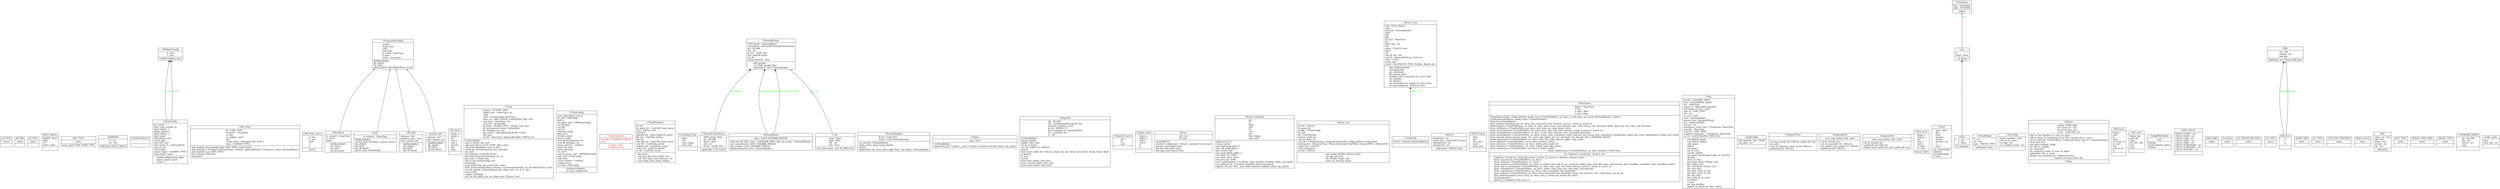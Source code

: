 digraph "classes" {
rankdir=BT
charset="utf-8"
"chan.py.Common.CEnum.AUTYPE" [color="black", fontcolor="black", label=<{AUTYPE|name<br ALIGN="LEFT"/>|}>, shape="record", style="solid"];
"chan.py.Common.CEnum.BI_DIR" [color="black", fontcolor="black", label=<{BI_DIR|name<br ALIGN="LEFT"/>|}>, shape="record", style="solid"];
"chan.py.Common.CEnum.BI_TYPE" [color="black", fontcolor="black", label=<{BI_TYPE|name<br ALIGN="LEFT"/>|}>, shape="record", style="solid"];
"chan.py.Math.BOLL.BOLL_Metric" [color="black", fontcolor="black", label=<{BOLL_Metric|DOWN : float<br ALIGN="LEFT"/>MID<br ALIGN="LEFT"/>UP<br ALIGN="LEFT"/>theta : float<br ALIGN="LEFT"/>|}>, shape="record", style="solid"];
"chan.py.Common.CEnum.BSP_TYPE" [color="black", fontcolor="black", label=<{BSP_TYPE|name<br ALIGN="LEFT"/>|main_type(): BSP_MAIN_TYPE<br ALIGN="LEFT"/>}>, shape="record", style="solid"];
"chan.py.Math.BOLL.BollModel" [color="black", fontcolor="black", label=<{BollModel|N : int<br ALIGN="LEFT"/>arr : list<br ALIGN="LEFT"/>|add(value): BOLL_Metric<br ALIGN="LEFT"/>}>, shape="record", style="solid"];
"chan.py.Plot.AnimatePlotDriver.CAnimateDriver" [color="black", fontcolor="black", label=<{CAnimateDriver|<br ALIGN="LEFT"/>|}>, shape="record", style="solid"];
"chan.py.BuySellPoint.BSPointConfig.CBSPointConfig" [color="black", fontcolor="black", label=<{CBSPointConfig|b_conf<br ALIGN="LEFT"/>s_conf<br ALIGN="LEFT"/>|GetBSConfig(is_buy)<br ALIGN="LEFT"/>}>, shape="record", style="solid"];
"chan.py.BuySellPoint.BS_Point.CBS_Point" [color="black", fontcolor="black", label=<{CBS_Point|bi : LINE_TYPE<br ALIGN="LEFT"/>features : CFeatures<br ALIGN="LEFT"/>is_buy<br ALIGN="LEFT"/>is_segbsp : bool<br ALIGN="LEFT"/>klu<br ALIGN="LEFT"/>relate_bsp1 : Optional['CBS_Point']<br ALIGN="LEFT"/>type : List[BSP_TYPE]<br ALIGN="LEFT"/>|add_another_bsp_prop(bs_type: BSP_TYPE, relate_bsp1)<br ALIGN="LEFT"/>add_feat(inp1: Union[str, Dict[str, float], Dict[str, Optional[float]], 'CFeatures'], inp2: Optional[float])<br ALIGN="LEFT"/>add_type(bs_type: BSP_TYPE)<br ALIGN="LEFT"/>init_common_feature()<br ALIGN="LEFT"/>type2str()<br ALIGN="LEFT"/>}>, shape="record", style="solid"];
"chan.py.Plot.PlotMeta.CBS_Point_meta" [color="black", fontcolor="black", label=<{CBS_Point_meta|is_buy<br ALIGN="LEFT"/>is_seg<br ALIGN="LEFT"/>type<br ALIGN="LEFT"/>x<br ALIGN="LEFT"/>y<br ALIGN="LEFT"/>|desc()<br ALIGN="LEFT"/>}>, shape="record", style="solid"];
"chan.py.DataAPI.BaoStockAPI.CBaoStock" [color="black", fontcolor="black", label=<{CBaoStock|is_connect : NoneType<br ALIGN="LEFT"/>is_stock<br ALIGN="LEFT"/>name<br ALIGN="LEFT"/>|SetBasciInfo()<br ALIGN="LEFT"/>do_close()<br ALIGN="LEFT"/>do_init()<br ALIGN="LEFT"/>get_kl_data()<br ALIGN="LEFT"/>}>, shape="record", style="solid"];
"chan.py.Plot.PlotMeta.CBi_meta" [color="black", fontcolor="black", label=<{CBi_meta|begin_x<br ALIGN="LEFT"/>begin_y<br ALIGN="LEFT"/>dir<br ALIGN="LEFT"/>end_x<br ALIGN="LEFT"/>end_y<br ALIGN="LEFT"/>id_sure<br ALIGN="LEFT"/>idx<br ALIGN="LEFT"/>type<br ALIGN="LEFT"/>|}>, shape="record", style="solid"];
"chan.py.DataAPI.ccxt.CCXT" [color="black", fontcolor="black", label=<{CCXT|is_connect : NoneType<br ALIGN="LEFT"/>|<I>SetBasciInfo</I>()<br ALIGN="LEFT"/>create_item_dict(data, column_name)<br ALIGN="LEFT"/><I>do_close</I>()<br ALIGN="LEFT"/><I>do_init</I>()<br ALIGN="LEFT"/>get_kl_data()<br ALIGN="LEFT"/>parse_time_column(inp)<br ALIGN="LEFT"/>}>, shape="record", style="solid"];
"chan.py.Chan.CChan" [color="black", fontcolor="black", label=<{CChan|autype : AUTYPE, QFQ<br ALIGN="LEFT"/>begin_time : NoneType, str<br ALIGN="LEFT"/>code<br ALIGN="LEFT"/>conf : CChanConfig, NoneType<br ALIGN="LEFT"/>data_src : BAO_STOCK, Union[DATA_SRC, str]<br ALIGN="LEFT"/>end_time : NoneType, str<br ALIGN="LEFT"/>g_kl_iter : defaultdict<br ALIGN="LEFT"/>kl_datas : Dict[KL_TYPE, CKLine_List], dict<br ALIGN="LEFT"/>kl_inconsistent_detail : defaultdict<br ALIGN="LEFT"/>kl_misalign_cnt : int<br ALIGN="LEFT"/>klu_cache : List[Optional[CKLine_Unit]]<br ALIGN="LEFT"/>klu_last_t<br ALIGN="LEFT"/>lv_list : NoneType, Optional[List[KL_TYPE]], list<br ALIGN="LEFT"/>|GetStockAPI()<br ALIGN="LEFT"/>add_lv_iter(lv_idx, iter)<br ALIGN="LEFT"/>add_new_kl(cur_lv: KL_TYPE, kline_unit)<br ALIGN="LEFT"/>check_kl_align(kline_unit, lv_idx)<br ALIGN="LEFT"/>check_kl_consitent(parent_klu, sub_klu)<br ALIGN="LEFT"/>do_init()<br ALIGN="LEFT"/>get_bsp(idx): List[CBS_Point]<br ALIGN="LEFT"/>get_load_stock_iter(stockapi_cls, lv)<br ALIGN="LEFT"/>get_next_lv_klu(lv_idx)<br ALIGN="LEFT"/>init_lv_klu_iter(stockapi_cls)<br ALIGN="LEFT"/>load(step)<br ALIGN="LEFT"/>load_iterator(lv_idx, parent_klu, step)<br ALIGN="LEFT"/>load_stock_data(stockapi_instance: CCommonStockApi, lv): Iterable[CKLine_Unit]<br ALIGN="LEFT"/>set_klu_parent_relation(parent_klu, kline_unit, cur_lv, lv_idx)<br ALIGN="LEFT"/>step_load()<br ALIGN="LEFT"/>trigger_load(inp)<br ALIGN="LEFT"/>try_set_klu_idx(lv_idx: int, kline_unit: CKLine_Unit)<br ALIGN="LEFT"/>}>, shape="record", style="solid"];
"chan.py.ChanConfig.CChanConfig" [color="black", fontcolor="black", label=<{CChanConfig|auto_skip_illegal_sub_lv<br ALIGN="LEFT"/>bi_conf : CBiConfig<br ALIGN="LEFT"/>boll_n<br ALIGN="LEFT"/>bs_point_conf : CBSPointConfig<br ALIGN="LEFT"/>cal_demark<br ALIGN="LEFT"/>cal_kdj<br ALIGN="LEFT"/>cal_rsi<br ALIGN="LEFT"/>demark_config<br ALIGN="LEFT"/>kdj_cycle<br ALIGN="LEFT"/>kl_data_check<br ALIGN="LEFT"/>macd_config<br ALIGN="LEFT"/>max_kl_inconsistent_cnt<br ALIGN="LEFT"/>max_kl_misalgin_cnt<br ALIGN="LEFT"/>mean_metrics : List[int]<br ALIGN="LEFT"/>print_err_time<br ALIGN="LEFT"/>print_warning<br ALIGN="LEFT"/>rsi_cycle<br ALIGN="LEFT"/>seg_bs_point_conf : CBSPointConfig<br ALIGN="LEFT"/>seg_conf : CSegConfig<br ALIGN="LEFT"/>skip_step<br ALIGN="LEFT"/>trend_metrics : List[int]<br ALIGN="LEFT"/>trigger_step<br ALIGN="LEFT"/>zs_conf : CZSConfig<br ALIGN="LEFT"/>|GetMetricModel()<br ALIGN="LEFT"/>set_bsp_config(conf)<br ALIGN="LEFT"/>}>, shape="record", style="solid"];
"chan.py.Common.ChanException.CChanException" [color="black", fontcolor="red", label=<{CChanException|errcode : COMMON_ERROR<br ALIGN="LEFT"/>msg<br ALIGN="LEFT"/>|is_chan_err()<br ALIGN="LEFT"/>is_kldata_err()<br ALIGN="LEFT"/>}>, shape="record", style="solid"];
"chan.py.Plot.PlotMeta.CChanPlotMeta" [color="black", fontcolor="black", label=<{CChanPlotMeta|bi_list<br ALIGN="LEFT"/>bs_point_lst : List[CBS_Point_meta]<br ALIGN="LEFT"/>data : CKLine_List<br ALIGN="LEFT"/>datetick<br ALIGN="LEFT"/>eigenfx_lst : List[CEigenFX_meta]<br ALIGN="LEFT"/>klc_list : List[Cklc_meta]<br ALIGN="LEFT"/>klu_len<br ALIGN="LEFT"/>seg_bsp_lst : List[CBS_Point_meta]<br ALIGN="LEFT"/>seg_list : List[CSeg_meta]<br ALIGN="LEFT"/>segseg_list : List[CSeg_meta]<br ALIGN="LEFT"/>segzs_lst : List[CZS_meta]<br ALIGN="LEFT"/>zs_lst : List[CZS_meta]<br ALIGN="LEFT"/>|klu_iter()<br ALIGN="LEFT"/>sub_last_kbi_start_idx(bi_cnt)<br ALIGN="LEFT"/>sub_last_kseg_start_idx(seg_cnt)<br ALIGN="LEFT"/>sub_range_start_idx(x_range)<br ALIGN="LEFT"/>}>, shape="record", style="solid"];
"chan.py.Combiner.Combine_Item.CCombine_Item" [color="black", fontcolor="black", label=<{CCombine_Item|high<br ALIGN="LEFT"/>low<br ALIGN="LEFT"/>time_begin<br ALIGN="LEFT"/>time_end<br ALIGN="LEFT"/>|}>, shape="record", style="solid"];
"chan.py.DataAPI.CommonStockAPI.CCommonStockApi" [color="black", fontcolor="black", label=<{CCommonStockApi|autype<br ALIGN="LEFT"/>begin_date<br ALIGN="LEFT"/>code<br ALIGN="LEFT"/>end_date<br ALIGN="LEFT"/>is_stock : NoneType<br ALIGN="LEFT"/>k_type<br ALIGN="LEFT"/>name : NoneType<br ALIGN="LEFT"/>|<I>SetBasciInfo</I>()<br ALIGN="LEFT"/><I>do_close</I>()<br ALIGN="LEFT"/><I>do_init</I>()<br ALIGN="LEFT"/><I>get_kl_data</I>(): Iterable[CKLine_Unit]<br ALIGN="LEFT"/>}>, shape="record", style="solid"];
"chan.py.Math.Demark.CDemarkCountdown" [color="black", fontcolor="black", label=<{CDemarkCountdown|TDST_peak : float<br ALIGN="LEFT"/>dir : BI_DIR<br ALIGN="LEFT"/>finish : bool<br ALIGN="LEFT"/>idx : int<br ALIGN="LEFT"/>kl_list : List[C_KL]<br ALIGN="LEFT"/>|update(kl: C_KL): bool<br ALIGN="LEFT"/>}>, shape="record", style="solid"];
"chan.py.Math.Demark.CDemarkEngine" [color="black", fontcolor="black", label=<{CDemarkEngine|kl_lst : List[C_KL]<br ALIGN="LEFT"/>series : List[CDemarkSetup]<br ALIGN="LEFT"/>|cal_result(): CDemarkIndex<br ALIGN="LEFT"/>clean_series_from_setup_finish()<br ALIGN="LEFT"/>clear()<br ALIGN="LEFT"/>update(idx: int, close: float, high: float, low: float): CDemarkIndex<br ALIGN="LEFT"/>}>, shape="record", style="solid"];
"chan.py.Math.Demark.CDemarkIndex" [color="black", fontcolor="black", label=<{CDemarkIndex|data : List[T_DEMARK_INDEX]<br ALIGN="LEFT"/>|add(_dir: BI_DIR, _type: T_DEMARK_TYPE, idx: int, series: 'CDemarkSetup')<br ALIGN="LEFT"/>get_countdown(): List[T_DEMARK_INDEX]<br ALIGN="LEFT"/>get_setup(): List[T_DEMARK_INDEX]<br ALIGN="LEFT"/>update(demark_index: 'CDemarkIndex')<br ALIGN="LEFT"/>}>, shape="record", style="solid"];
"chan.py.Math.Demark.CDemarkSetup" [color="black", fontcolor="black", label=<{CDemarkSetup|TDST_peak : Optional[float]<br ALIGN="LEFT"/>countdown : Optional[CDemarkCountdown]<br ALIGN="LEFT"/>dir : BI_DIR<br ALIGN="LEFT"/>idx : int<br ALIGN="LEFT"/>kl_list : List[C_KL]<br ALIGN="LEFT"/>last_demark_index<br ALIGN="LEFT"/>pre_kl<br ALIGN="LEFT"/>setup_finished : bool<br ALIGN="LEFT"/>|add_setup()<br ALIGN="LEFT"/>cal_TDST_peak(): float<br ALIGN="LEFT"/>update(kl: C_KL): CDemarkIndex<br ALIGN="LEFT"/>}>, shape="record", style="solid"];
"chan.py.Seg.Eigen.CEigen" [color="black", fontcolor="black", label=<{CEigen|gap : bool<br ALIGN="LEFT"/>|GetPeakBiIdx()<br ALIGN="LEFT"/>update_fx(_pre: 'CEigen', _next: 'CEigen', exclude_included, allow_top_equal)<br ALIGN="LEFT"/>}>, shape="record", style="solid"];
"chan.py.Seg.EigenFX.CEigenFX" [color="black", fontcolor="black", label=<{CEigenFX|dir : BI_DIR<br ALIGN="LEFT"/>ele : List[Optional[CEigen]], list<br ALIGN="LEFT"/>exclude_included : bool<br ALIGN="LEFT"/>kl_dir : DOWN, UP<br ALIGN="LEFT"/>last_evidence_bi : Optional[CBi]<br ALIGN="LEFT"/>lst : List[CBi], list<br ALIGN="LEFT"/>lv : BI<br ALIGN="LEFT"/>|GetPeakBiIdx()<br ALIGN="LEFT"/>actual_break()<br ALIGN="LEFT"/>add(bi: CBi): bool<br ALIGN="LEFT"/>all_bi_is_sure()<br ALIGN="LEFT"/>can_be_end(bi_lst: CBiList)<br ALIGN="LEFT"/>clear()<br ALIGN="LEFT"/>find_revert_fx(bi_list: CBiList, begin_idx: int, thred_value: float, break_thred: float)<br ALIGN="LEFT"/>is_down()<br ALIGN="LEFT"/>is_up()<br ALIGN="LEFT"/>reset()<br ALIGN="LEFT"/>treat_first_ele(bi: CBi): bool<br ALIGN="LEFT"/>treat_second_ele(bi: CBi): bool<br ALIGN="LEFT"/>treat_third_ele(bi: CBi): bool<br ALIGN="LEFT"/>}>, shape="record", style="solid"];
"chan.py.Plot.PlotMeta.CEigenFX_meta" [color="black", fontcolor="black", label=<{CEigenFX_meta|ele<br ALIGN="LEFT"/>fx<br ALIGN="LEFT"/>gap<br ALIGN="LEFT"/>|}>, shape="record", style="solid"];
"chan.py.Plot.PlotMeta.CEigen_meta" [color="black", fontcolor="black", label=<{CEigen_meta|begin_x<br ALIGN="LEFT"/>begin_y<br ALIGN="LEFT"/>end_x<br ALIGN="LEFT"/>end_y<br ALIGN="LEFT"/>h<br ALIGN="LEFT"/>w<br ALIGN="LEFT"/>|}>, shape="record", style="solid"];
"chan.py.KLine.KLine.CKLine" [color="black", fontcolor="black", label=<{CKLine|idx : int<br ALIGN="LEFT"/>kl_type<br ALIGN="LEFT"/>|GetSubKLC()<br ALIGN="LEFT"/>check_fx_valid(item2: 'CKLine', method, for_virtual)<br ALIGN="LEFT"/>get_klu_max_high(): float<br ALIGN="LEFT"/>get_klu_min_low(): float<br ALIGN="LEFT"/>has_gap_with_next(): bool<br ALIGN="LEFT"/>}>, shape="record", style="solid"];
"chan.py.Combiner.KLine_Combiner.CKLine_Combiner" [color="black", fontcolor="black", label=<{CKLine_Combiner|dir<br ALIGN="LEFT"/>fx<br ALIGN="LEFT"/>high<br ALIGN="LEFT"/>low<br ALIGN="LEFT"/>lst<br ALIGN="LEFT"/>next<br ALIGN="LEFT"/>pre<br ALIGN="LEFT"/>time_begin<br ALIGN="LEFT"/>time_end<br ALIGN="LEFT"/>|add(unit_kl: T)<br ALIGN="LEFT"/>clean_cache()<br ALIGN="LEFT"/>get_high_peak_klu(): T<br ALIGN="LEFT"/>get_low_peak_klu(): T<br ALIGN="LEFT"/>get_next(): Self<br ALIGN="LEFT"/>get_peak_klu(is_high): T<br ALIGN="LEFT"/>set_fx(fx: FX_TYPE)<br ALIGN="LEFT"/>set_next(_next: Self)<br ALIGN="LEFT"/>set_pre(_pre: Self)<br ALIGN="LEFT"/>test_combine(item: CCombine_Item, exclude_included, allow_top_equal)<br ALIGN="LEFT"/>try_add(unit_kl: T, exclude_included, allow_top_equal)<br ALIGN="LEFT"/>update_fx(_pre: Self, _next: Self, exclude_included, allow_top_equal)<br ALIGN="LEFT"/>}>, shape="record", style="solid"];
"chan.py.KLine.KLine_List.CKLine_List" [color="black", fontcolor="black", label=<{CKLine_List|bi_list : CBiList<br ALIGN="LEFT"/>bs_point_lst<br ALIGN="LEFT"/>config : CChanConfig<br ALIGN="LEFT"/>kl_type<br ALIGN="LEFT"/>lst : List[CKLine]<br ALIGN="LEFT"/>metric_model_lst<br ALIGN="LEFT"/>seg_bs_point_lst<br ALIGN="LEFT"/>seg_list : CSegListChan, CSegListComm[CBi], CSegListDYH, CSegListDef<br ALIGN="LEFT"/>segseg_list : CSegListChan, CSegListComm[CSeg[CBi]], CSegListDYH, CSegListDef<br ALIGN="LEFT"/>segzs_list : CZSList<br ALIGN="LEFT"/>step_calculation<br ALIGN="LEFT"/>zs_list : CZSList<br ALIGN="LEFT"/>|add_single_klu(klu: CKLine_Unit)<br ALIGN="LEFT"/>cal_seg_and_zs()<br ALIGN="LEFT"/>klu_iter(klc_begin_idx)<br ALIGN="LEFT"/>need_cal_step_by_step()<br ALIGN="LEFT"/>}>, shape="record", style="solid"];
"chan.py.KLine.KLine_Unit.CKLine_Unit" [color="black", fontcolor="black", label=<{CKLine_Unit|boll : BOLL_Metric<br ALIGN="LEFT"/>close<br ALIGN="LEFT"/>demark : CDemarkIndex<br ALIGN="LEFT"/>high<br ALIGN="LEFT"/>idx<br ALIGN="LEFT"/>kdj<br ALIGN="LEFT"/>kl_type : NoneType<br ALIGN="LEFT"/>klc<br ALIGN="LEFT"/>limit_flag : int<br ALIGN="LEFT"/>low<br ALIGN="LEFT"/>macd : CMACD_item<br ALIGN="LEFT"/>open<br ALIGN="LEFT"/>rsi<br ALIGN="LEFT"/>sub_kl_list : list<br ALIGN="LEFT"/>sup_kl : Optional[CKLine_Unit], str<br ALIGN="LEFT"/>time : CTime<br ALIGN="LEFT"/>trade_info<br ALIGN="LEFT"/>trend : Dict[TREND_TYPE, Dict[int, float]], dict<br ALIGN="LEFT"/>|add_children(child)<br ALIGN="LEFT"/>check(autofix)<br ALIGN="LEFT"/>get_children()<br ALIGN="LEFT"/>get_parent_klc()<br ALIGN="LEFT"/>include_sub_lv_time(sub_lv_t: str): bool<br ALIGN="LEFT"/>set_idx(idx)<br ALIGN="LEFT"/>set_klc(klc)<br ALIGN="LEFT"/>set_metric(metric_model_lst: list): None<br ALIGN="LEFT"/>set_parent(parent: 'CKLine_Unit')<br ALIGN="LEFT"/>}>, shape="record", style="solid"];
"chan.py.Math.MACD.CMACD" [color="black", fontcolor="black", label=<{CMACD|fastperiod : int<br ALIGN="LEFT"/>macd_info : List[CMACD_item]<br ALIGN="LEFT"/>signalperiod : int<br ALIGN="LEFT"/>slowperiod : int<br ALIGN="LEFT"/>|add(value): CMACD_item<br ALIGN="LEFT"/>}>, shape="record", style="solid"];
"chan.py.Math.MACD.CMACD_item" [color="black", fontcolor="black", label=<{CMACD_item|DEA<br ALIGN="LEFT"/>DIF<br ALIGN="LEFT"/>fast_ema<br ALIGN="LEFT"/>macd<br ALIGN="LEFT"/>slow_ema<br ALIGN="LEFT"/>|}>, shape="record", style="solid"];
"chan.py.Plot.PlotDriver.CPlotDriver" [color="black", fontcolor="black", label=<{CPlotDriver|figure : NoneType<br ALIGN="LEFT"/>lv_lst<br ALIGN="LEFT"/>y_max : float<br ALIGN="LEFT"/>y_min : float<br ALIGN="LEFT"/>|DrawElement(plot_config: Dict[str, bool], meta: CChanPlotMeta, ax: Axes, lv, plot_para, ax_macd: Optional[Axes], x_limits)<br ALIGN="LEFT"/>GetRealXrange(figure_config, meta: CChanPlotMeta)<br ALIGN="LEFT"/>ShowDrawFuncHelper()<br ALIGN="LEFT"/>bsp_common_draw(bsp_list, ax: Axes, buy_color, sell_color, fontsize, arrow_l, arrow_h, arrow_w)<br ALIGN="LEFT"/>draw_bi(meta: CChanPlotMeta, ax: Axes, lv, color, show_num, num_fontsize, num_color, sub_lv_cnt, facecolor, alpha, disp_end, end_color, end_fontsize)<br ALIGN="LEFT"/>draw_boll(meta: CChanPlotMeta, ax: Axes, mid_color, up_color, down_color)<br ALIGN="LEFT"/>draw_bs_point(meta: CChanPlotMeta, ax: Axes, buy_color, sell_color, fontsize, arrow_l, arrow_h, arrow_w)<br ALIGN="LEFT"/>draw_channel(meta: CChanPlotMeta, ax: Axes, T, top_color, bottom_color, linewidth, linestyle)<br ALIGN="LEFT"/>draw_demark(meta: CChanPlotMeta, ax: Axes, setup_color, countdown_color, fontsize, min_setup, max_countdown_background, begin_line_color: Optional[str], begin_line_style)<br ALIGN="LEFT"/>draw_demark_begin_line(ax, begin_line_color, plot_begin_set: set, linestyle: str, demark_idx: T_DEMARK_INDEX)<br ALIGN="LEFT"/>draw_eigen(meta: CChanPlotMeta, ax: Axes, color_top, color_bottom, aplha, only_peak)<br ALIGN="LEFT"/>draw_kdj(meta: CChanPlotMeta, ax, k_color, d_color, j_color)<br ALIGN="LEFT"/>draw_klc(meta: CChanPlotMeta, ax: Axes, width, plot_single_kl)<br ALIGN="LEFT"/>draw_klu(meta: CChanPlotMeta, ax: Axes, width, rugd, plot_mode)<br ALIGN="LEFT"/>draw_macd(meta: CChanPlotMeta, ax: Axes, x_limits, width)<br ALIGN="LEFT"/>draw_marker(meta: CChanPlotMeta, ax: Axes, markers: Dict[CTime | str, Tuple[str, Literal['up', 'down'], str] | Tuple[str, Literal['up', 'down']]], arrow_l, arrow_h_r, arrow_w, fontsize, default_color)<br ALIGN="LEFT"/>draw_mean(meta: CChanPlotMeta, ax: Axes)<br ALIGN="LEFT"/>draw_rsi(meta: CChanPlotMeta, ax, color)<br ALIGN="LEFT"/>draw_seg(meta: CChanPlotMeta, ax: Axes, lv, width, color, sub_lv_cnt, facecolor, alpha, disp_end, end_color, end_fontsize, plot_trendline, trendline_color, trendline_width)<br ALIGN="LEFT"/>draw_seg_bs_point(meta: CChanPlotMeta, ax: Axes, buy_color, sell_color, fontsize, arrow_l, arrow_h, arrow_w)<br ALIGN="LEFT"/>draw_segseg(meta: CChanPlotMeta, ax: Axes, width, color, disp_end, end_color, end_fontsize)<br ALIGN="LEFT"/>draw_segzs(meta: CChanPlotMeta, ax: Axes, color, linewidth, sub_linewidth)<br ALIGN="LEFT"/>draw_zs(meta: CChanPlotMeta, ax: Axes, color, linewidth, sub_linewidth, show_text, fontsize, text_color, draw_one_bi_zs)<br ALIGN="LEFT"/>plot_closeAction(plot_cover, cbsp, ax: Axes, text_y, arrow_len, arrow_dir, color)<br ALIGN="LEFT"/>save2img(path)<br ALIGN="LEFT"/>update_y_range(text_box, text_y)<br ALIGN="LEFT"/>}>, shape="record", style="solid"];
"chan.py.BuySellPoint.BSPointConfig.CPointConfig" [color="black", fontcolor="black", label=<{CPointConfig|bs1_peak<br ALIGN="LEFT"/>bsp1_only_multibi_zs<br ALIGN="LEFT"/>bsp2_follow_1<br ALIGN="LEFT"/>bsp2s_follow_2<br ALIGN="LEFT"/>bsp3_follow_1<br ALIGN="LEFT"/>bsp3_peak<br ALIGN="LEFT"/>divergence_rate<br ALIGN="LEFT"/>macd_algo<br ALIGN="LEFT"/>max_bs2_rate<br ALIGN="LEFT"/>max_bsp2s_lv : Optional[int]<br ALIGN="LEFT"/>min_zs_cnt<br ALIGN="LEFT"/>strict_bsp3<br ALIGN="LEFT"/>target_types : List[BSP_TYPE]<br ALIGN="LEFT"/>tmp_target_types<br ALIGN="LEFT"/>|SetMacdAlgo(macd_algo)<br ALIGN="LEFT"/>parse_target_type()<br ALIGN="LEFT"/>set(k, v)<br ALIGN="LEFT"/>}>, shape="record", style="solid"];
"chan.py.DataAPI.csvAPI.CSV_API" [color="black", fontcolor="black", label=<{CSV_API|columns : list<br ALIGN="LEFT"/>headers_exist : bool<br ALIGN="LEFT"/>time_column_idx<br ALIGN="LEFT"/>|<I>SetBasciInfo</I>()<br ALIGN="LEFT"/><I>do_close</I>()<br ALIGN="LEFT"/><I>do_init</I>()<br ALIGN="LEFT"/>get_kl_data()<br ALIGN="LEFT"/>}>, shape="record", style="solid"];
"chan.py.Seg.Seg.CSeg" [color="black", fontcolor="black", label=<{CSeg|bi_list : List[LINE_TYPE]<br ALIGN="LEFT"/>bsp : Optional[CBS_Point]<br ALIGN="LEFT"/>dir : NoneType<br ALIGN="LEFT"/>eigen_fx : Optional[CEigenFX]<br ALIGN="LEFT"/>ele_inside_is_sure : bool<br ALIGN="LEFT"/>end_bi : LINE_TYPE<br ALIGN="LEFT"/>idx : int<br ALIGN="LEFT"/>is_sure : bool<br ALIGN="LEFT"/>next : Optional[Self]<br ALIGN="LEFT"/>parent_seg : Optional[CSeg]<br ALIGN="LEFT"/>pre : Optional[Self]<br ALIGN="LEFT"/>reason : str<br ALIGN="LEFT"/>resistance_trend_line : CTrendLine, NoneType<br ALIGN="LEFT"/>seg_idx : NoneType<br ALIGN="LEFT"/>start_bi : LINE_TYPE<br ALIGN="LEFT"/>support_trend_line : CTrendLine, NoneType<br ALIGN="LEFT"/>zs_lst : List[CZS[LINE_TYPE]], list<br ALIGN="LEFT"/>|Cal_MACD_amp()<br ALIGN="LEFT"/>Cal_MACD_slope()<br ALIGN="LEFT"/>add_zs(zs)<br ALIGN="LEFT"/>amp()<br ALIGN="LEFT"/>cal_amp()<br ALIGN="LEFT"/>cal_bi_cnt()<br ALIGN="LEFT"/>cal_klu_slope()<br ALIGN="LEFT"/>cal_macd_metric(macd_algo, is_reverse)<br ALIGN="LEFT"/>check()<br ALIGN="LEFT"/>clear_zs_lst()<br ALIGN="LEFT"/>get_begin_klu(): CKLine_Unit<br ALIGN="LEFT"/>get_begin_val()<br ALIGN="LEFT"/>get_end_klu(): CKLine_Unit<br ALIGN="LEFT"/>get_end_val()<br ALIGN="LEFT"/>get_final_multi_bi_zs()<br ALIGN="LEFT"/>get_first_multi_bi_zs()<br ALIGN="LEFT"/>get_klu_cnt()<br ALIGN="LEFT"/>get_multi_bi_zs_cnt()<br ALIGN="LEFT"/>is_down()<br ALIGN="LEFT"/>is_up()<br ALIGN="LEFT"/>set_seg_idx(idx)<br ALIGN="LEFT"/>update_bi_list(bi_lst, idx1, idx2)<br ALIGN="LEFT"/>}>, shape="record", style="solid"];
"chan.py.Seg.SegConfig.CSegConfig" [color="black", fontcolor="black", label=<{CSegConfig|left_method : ALL, PEAK<br ALIGN="LEFT"/>seg_algo : str<br ALIGN="LEFT"/>|}>, shape="record", style="solid"];
"chan.py.Seg.SegListChan.CSegListChan" [color="black", fontcolor="black", label=<{CSegListChan|<br ALIGN="LEFT"/>|cal_seg_sure(bi_lst: CBiList, begin_idx: int)<br ALIGN="LEFT"/>do_init()<br ALIGN="LEFT"/>treat_fx_eigen(fx_eigen, bi_lst: CBiList)<br ALIGN="LEFT"/>update(bi_lst: CBiList)<br ALIGN="LEFT"/>}>, shape="record", style="solid"];
"chan.py.Seg.SegListDYH.CSegListDYH" [color="black", fontcolor="black", label=<{CSegListDYH|sure_seg_update_end : bool<br ALIGN="LEFT"/>|cal_bi_sure(bi_lst)<br ALIGN="LEFT"/>cal_bi_unsure(bi_lst: CBiList)<br ALIGN="LEFT"/>try_update_last_seg(bi_lst: CBiList)<br ALIGN="LEFT"/>update(bi_lst: CBiList)<br ALIGN="LEFT"/>}>, shape="record", style="solid"];
"chan.py.Seg.SegListDef.CSegListDef" [color="black", fontcolor="black", label=<{CSegListDef|sure_seg_update_end : bool<br ALIGN="LEFT"/>|cal_bi_sure(bi_lst)<br ALIGN="LEFT"/>update(bi_lst: CBiList)<br ALIGN="LEFT"/>update_last_end(bi_lst, new_endbi_idx: int)<br ALIGN="LEFT"/>}>, shape="record", style="solid"];
"chan.py.Plot.PlotMeta.CSeg_meta" [color="black", fontcolor="black", label=<{CSeg_meta|begin_x<br ALIGN="LEFT"/>begin_y<br ALIGN="LEFT"/>dir<br ALIGN="LEFT"/>end_x<br ALIGN="LEFT"/>end_y<br ALIGN="LEFT"/>is_sure<br ALIGN="LEFT"/>tl : dict<br ALIGN="LEFT"/>|format_tl(tl)<br ALIGN="LEFT"/>}>, shape="record", style="solid"];
"chan.py.Common.CTime.CTime" [color="black", fontcolor="black", label=<{CTime|auto : bool<br ALIGN="LEFT"/>day<br ALIGN="LEFT"/>hour<br ALIGN="LEFT"/>minute<br ALIGN="LEFT"/>month<br ALIGN="LEFT"/>second : int<br ALIGN="LEFT"/>ts<br ALIGN="LEFT"/>year<br ALIGN="LEFT"/>|set_timestamp()<br ALIGN="LEFT"/>toDate()<br ALIGN="LEFT"/>toDateStr(splt)<br ALIGN="LEFT"/>to_str()<br ALIGN="LEFT"/>}>, shape="record", style="solid"];
"chan.py.KLine.TradeInfo.CTradeInfo" [color="black", fontcolor="black", label=<{CTradeInfo|metric : Dict[str, Optional[float]]<br ALIGN="LEFT"/>|}>, shape="record", style="solid"];
"chan.py.Math.TrendLine.CTrendLine" [color="black", fontcolor="black", label=<{CTrendLine|line : NoneType<br ALIGN="LEFT"/>side : OUTSIDE<br ALIGN="LEFT"/>|cal(lst)<br ALIGN="LEFT"/>}>, shape="record", style="solid"];
"chan.py.Math.TrendModel.CTrendModel" [color="black", fontcolor="black", label=<{CTrendModel|T : int<br ALIGN="LEFT"/>arr : list<br ALIGN="LEFT"/>type : TREND_TYPE<br ALIGN="LEFT"/>|add(value): float<br ALIGN="LEFT"/>}>, shape="record", style="solid"];
"chan.py.ZS.ZSConfig.CZSConfig" [color="black", fontcolor="black", label=<{CZSConfig|need_combine : bool<br ALIGN="LEFT"/>one_bi_zs : bool<br ALIGN="LEFT"/>zs_algo : str<br ALIGN="LEFT"/>zs_combine_mode : str<br ALIGN="LEFT"/>|}>, shape="record", style="solid"];
"chan.py.ZS.ZSList.CZSList" [color="black", fontcolor="black", label=<{CZSList|config : CZSConfig<br ALIGN="LEFT"/>free_item_lst : list<br ALIGN="LEFT"/>last_sure_pos : int<br ALIGN="LEFT"/>zs_lst : List[CZS], list<br ALIGN="LEFT"/>|add_to_free_lst(item, is_sure, zs_algo)<br ALIGN="LEFT"/>add_zs_from_bi_range(seg_bi_lst: list, seg_dir, seg_is_sure)<br ALIGN="LEFT"/>cal_bi_zs(bi_lst: Union[CBiList, CSegListComm], seg_lst: CSegListComm)<br ALIGN="LEFT"/>clear_free_lst()<br ALIGN="LEFT"/>seg_need_cal(seg: CSeg)<br ALIGN="LEFT"/>try_add_to_end(bi)<br ALIGN="LEFT"/>try_combine()<br ALIGN="LEFT"/>try_construct_zs(lst, is_sure, zs_algo)<br ALIGN="LEFT"/>update(bi: CBi, is_sure)<br ALIGN="LEFT"/>update_last_pos(seg_list: CSegListComm)<br ALIGN="LEFT"/>update_overseg_zs(bi: CBi | CSeg)<br ALIGN="LEFT"/>}>, shape="record", style="solid"];
"chan.py.Plot.PlotMeta.CZS_meta" [color="black", fontcolor="black", label=<{CZS_meta|begin<br ALIGN="LEFT"/>end<br ALIGN="LEFT"/>h<br ALIGN="LEFT"/>high<br ALIGN="LEFT"/>is_onebi_zs<br ALIGN="LEFT"/>is_sure<br ALIGN="LEFT"/>low<br ALIGN="LEFT"/>sub_zs_lst<br ALIGN="LEFT"/>w<br ALIGN="LEFT"/>|}>, shape="record", style="solid"];
"chan.py.Math.Demark.C_KL" [color="black", fontcolor="black", label=<{C_KL|close : float<br ALIGN="LEFT"/>high : float<br ALIGN="LEFT"/>idx : int<br ALIGN="LEFT"/>low : float<br ALIGN="LEFT"/>|v(is_close: bool, _dir: BI_DIR): float<br ALIGN="LEFT"/>}>, shape="record", style="solid"];
"chan.py.Plot.PlotMeta.Cklc_meta" [color="black", fontcolor="black", label=<{Cklc_meta|begin_idx<br ALIGN="LEFT"/>end_idx<br ALIGN="LEFT"/>high<br ALIGN="LEFT"/>klu_list : list<br ALIGN="LEFT"/>low<br ALIGN="LEFT"/>type<br ALIGN="LEFT"/>|}>, shape="record", style="solid"];
"chan.py.ChanConfig.ConfigWithCheck" [color="black", fontcolor="black", label=<{ConfigWithCheck|conf<br ALIGN="LEFT"/>|check()<br ALIGN="LEFT"/>get(k, default_value)<br ALIGN="LEFT"/>items()<br ALIGN="LEFT"/>}>, shape="record", style="solid"];
"chan.py.Common.CEnum.DATA_FIELD" [color="black", fontcolor="black", label=<{DATA_FIELD|FIELD_CLOSE : str<br ALIGN="LEFT"/>FIELD_HIGH : str<br ALIGN="LEFT"/>FIELD_LOW : str<br ALIGN="LEFT"/>FIELD_OPEN : str<br ALIGN="LEFT"/>FIELD_TIME : str<br ALIGN="LEFT"/>FIELD_TURNOVER : str<br ALIGN="LEFT"/>FIELD_TURNRATE : str<br ALIGN="LEFT"/>FIELD_VOLUME : str<br ALIGN="LEFT"/>|}>, shape="record", style="solid"];
"chan.py.Common.CEnum.DATA_SRC" [color="black", fontcolor="black", label=<{DATA_SRC|name<br ALIGN="LEFT"/>|}>, shape="record", style="solid"];
"chan.py.Common.ChanException.ErrCode" [color="black", fontcolor="black", label=<{ErrCode|name<br ALIGN="LEFT"/>|}>, shape="record", style="solid"];
"chan.py.Common.CEnum.FX_CHECK_METHOD" [color="black", fontcolor="black", label=<{FX_CHECK_METHOD|name<br ALIGN="LEFT"/>|}>, shape="record", style="solid"];
"chan.py.Common.CEnum.FX_TYPE" [color="black", fontcolor="black", label=<{FX_TYPE|name<br ALIGN="LEFT"/>|}>, shape="record", style="solid"];
"chan.py.Math.KDJ.KDJ" [color="black", fontcolor="black", label=<{KDJ|arr : list<br ALIGN="LEFT"/>period : int<br ALIGN="LEFT"/>pre_kdj<br ALIGN="LEFT"/>|add(high, low, close): KDJ_Item<br ALIGN="LEFT"/>}>, shape="record", style="solid"];
"chan.py.Math.KDJ.KDJ_Item" [color="black", fontcolor="black", label=<{KDJ_Item|d<br ALIGN="LEFT"/>j<br ALIGN="LEFT"/>k<br ALIGN="LEFT"/>|}>, shape="record", style="solid"];
"chan.py.Common.CEnum.KLINE_DIR" [color="black", fontcolor="black", label=<{KLINE_DIR|name<br ALIGN="LEFT"/>|}>, shape="record", style="solid"];
"chan.py.Common.CEnum.KL_TYPE" [color="black", fontcolor="black", label=<{KL_TYPE|name<br ALIGN="LEFT"/>|}>, shape="record", style="solid"];
"chan.py.Common.CEnum.LEFT_SEG_METHOD" [color="black", fontcolor="black", label=<{LEFT_SEG_METHOD|name<br ALIGN="LEFT"/>|}>, shape="record", style="solid"];
"chan.py.Math.TrendLine.Line" [color="black", fontcolor="black", label=<{Line|p<br ALIGN="LEFT"/>slope : float<br ALIGN="LEFT"/>|cal_dis(p)<br ALIGN="LEFT"/>}>, shape="record", style="solid"];
"chan.py.Common.CEnum.MACD_ALGO" [color="black", fontcolor="black", label=<{MACD_ALGO|name<br ALIGN="LEFT"/>|}>, shape="record", style="solid"];
"chan.py.DataAPI.parquetAPI.Parquet_API" [color="black", fontcolor="black", label=<{Parquet_API|columns : list<br ALIGN="LEFT"/>time_column_idx<br ALIGN="LEFT"/>|<I>SetBasciInfo</I>()<br ALIGN="LEFT"/><I>do_close</I>()<br ALIGN="LEFT"/><I>do_init</I>()<br ALIGN="LEFT"/>get_kl_data()<br ALIGN="LEFT"/>}>, shape="record", style="solid"];
"chan.py.Math.TrendLine.Point" [color="black", fontcolor="black", label=<{Point|x : int<br ALIGN="LEFT"/>y : float<br ALIGN="LEFT"/>|cal_slope(p)<br ALIGN="LEFT"/>}>, shape="record", style="solid"];
"chan.py.Math.RSI.RSI" [color="black", fontcolor="black", label=<{RSI|close_arr : list<br ALIGN="LEFT"/>diff : list<br ALIGN="LEFT"/>down : list<br ALIGN="LEFT"/>period : int<br ALIGN="LEFT"/>up : list<br ALIGN="LEFT"/>|add(close)<br ALIGN="LEFT"/>}>, shape="record", style="solid"];
"chan.py.Common.CEnum.SEG_TYPE" [color="black", fontcolor="black", label=<{SEG_TYPE|name<br ALIGN="LEFT"/>|}>, shape="record", style="solid"];
"chan.py.Common.CEnum.TREND_LINE_SIDE" [color="black", fontcolor="black", label=<{TREND_LINE_SIDE|name<br ALIGN="LEFT"/>|}>, shape="record", style="solid"];
"chan.py.Common.CEnum.TREND_TYPE" [color="black", fontcolor="black", label=<{TREND_TYPE|name<br ALIGN="LEFT"/>|}>, shape="record", style="solid"];
"chan.py.Math.Demark.T_DEMARK_INDEX" [color="black", fontcolor="black", label=<{T_DEMARK_INDEX|dir : BI_DIR<br ALIGN="LEFT"/>idx : int<br ALIGN="LEFT"/>series : str<br ALIGN="LEFT"/>type<br ALIGN="LEFT"/>|}>, shape="record", style="solid"];
"chan.py.Common.cache.make_cache" [color="black", fontcolor="black", label=<{make_cache|func<br ALIGN="LEFT"/>func_key : str<br ALIGN="LEFT"/>|}>, shape="record", style="solid"];
"chan.py.DataAPI.BaoStockAPI.CBaoStock" -> "chan.py.DataAPI.CommonStockAPI.CCommonStockApi" [arrowhead="empty", arrowtail="none"];
"chan.py.DataAPI.ccxt.CCXT" -> "chan.py.DataAPI.CommonStockAPI.CCommonStockApi" [arrowhead="empty", arrowtail="none"];
"chan.py.DataAPI.csvAPI.CSV_API" -> "chan.py.DataAPI.CommonStockAPI.CCommonStockApi" [arrowhead="empty", arrowtail="none"];
"chan.py.DataAPI.parquetAPI.Parquet_API" -> "chan.py.DataAPI.CommonStockAPI.CCommonStockApi" [arrowhead="empty", arrowtail="none"];
"chan.py.BuySellPoint.BSPointConfig.CPointConfig" -> "chan.py.BuySellPoint.BSPointConfig.CBSPointConfig" [arrowhead="diamond", arrowtail="none", fontcolor="green", label="b_conf", style="solid"];
"chan.py.BuySellPoint.BSPointConfig.CPointConfig" -> "chan.py.BuySellPoint.BSPointConfig.CBSPointConfig" [arrowhead="diamond", arrowtail="none", fontcolor="green", label="s_conf", style="solid"];
"chan.py.KLine.TradeInfo.CTradeInfo" -> "chan.py.KLine.KLine_Unit.CKLine_Unit" [arrowhead="diamond", arrowtail="none", fontcolor="green", label="trade_info", style="solid"];
"chan.py.Math.Demark.CDemarkCountdown" -> "chan.py.Math.Demark.CDemarkSetup" [arrowhead="diamond", arrowtail="none", fontcolor="green", label="countdown", style="solid"];
"chan.py.Math.Demark.CDemarkIndex" -> "chan.py.Math.Demark.CDemarkSetup" [arrowhead="diamond", arrowtail="none", fontcolor="green", label="last_demark_index", style="solid"];
"chan.py.Math.Demark.CDemarkIndex" -> "chan.py.Math.Demark.CDemarkSetup" [arrowhead="diamond", arrowtail="none", fontcolor="green", label="last_demark_index", style="solid"];
"chan.py.Math.KDJ.KDJ_Item" -> "chan.py.Math.KDJ.KDJ" [arrowhead="diamond", arrowtail="none", fontcolor="green", label="pre_kdj", style="solid"];
"chan.py.Math.TrendLine.Point" -> "chan.py.Math.TrendLine.Line" [arrowhead="diamond", arrowtail="none", fontcolor="green", label="p", style="solid"];
"chan.py.Math.Demark.C_KL" -> "chan.py.Math.Demark.CDemarkSetup" [arrowhead="odiamond", arrowtail="none", fontcolor="green", label="pre_kl", style="solid"];
"chan.py.Math.KDJ.KDJ_Item" -> "chan.py.Math.KDJ.KDJ" [arrowhead="odiamond", arrowtail="none", fontcolor="green", label="pre_kdj", style="solid"];
"chan.py.Math.TrendLine.Line" -> "chan.py.Math.TrendLine.CTrendLine" [arrowhead="odiamond", arrowtail="none", fontcolor="green", label="line", style="solid"];
}
